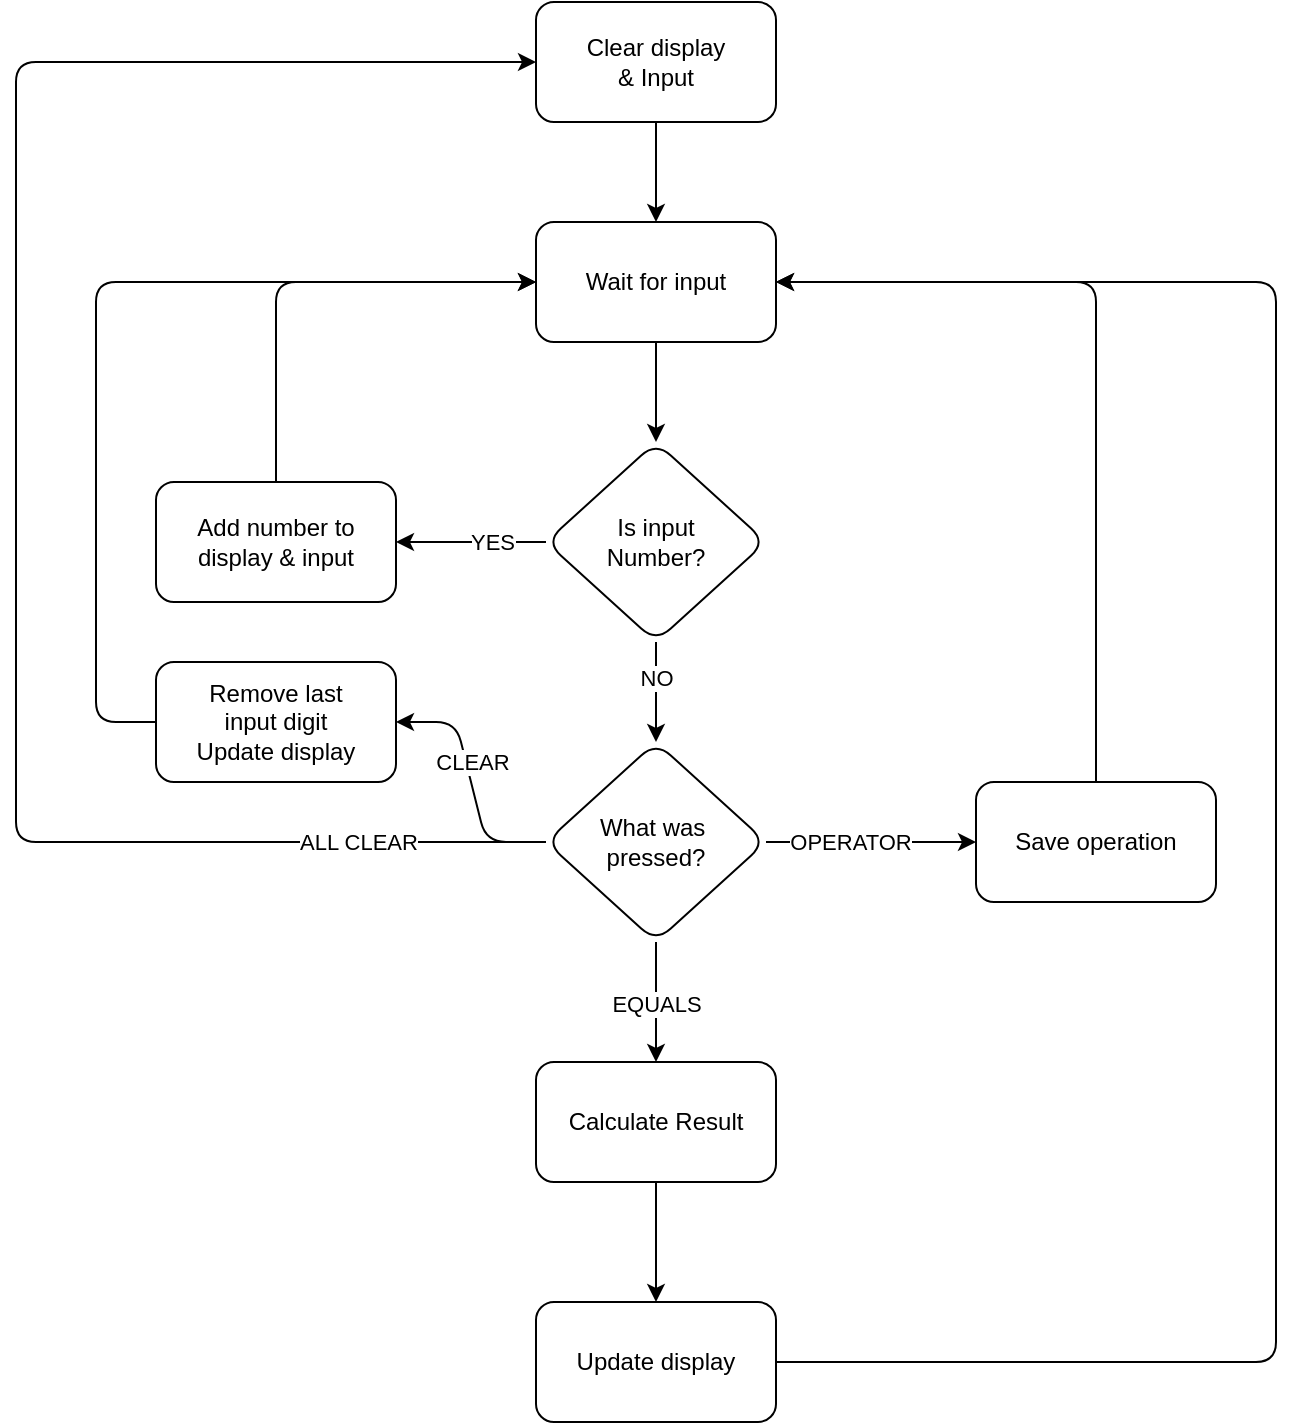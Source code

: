 <mxfile>
    <diagram id="C5RBs43oDa-KdzZeNtuy" name="Page-1">
        <mxGraphModel dx="1356" dy="737" grid="1" gridSize="10" guides="1" tooltips="1" connect="1" arrows="1" fold="1" page="1" pageScale="1" pageWidth="827" pageHeight="1169" math="0" shadow="0">
            <root>
                <mxCell id="WIyWlLk6GJQsqaUBKTNV-0"/>
                <mxCell id="WIyWlLk6GJQsqaUBKTNV-1" parent="WIyWlLk6GJQsqaUBKTNV-0"/>
                <mxCell id="0nM1q5WB_NpFbTuT0pPV-1" style="edgeStyle=orthogonalEdgeStyle;rounded=0;orthogonalLoop=1;jettySize=auto;html=1;exitX=0.5;exitY=1;exitDx=0;exitDy=0;entryX=0.5;entryY=0;entryDx=0;entryDy=0;" parent="WIyWlLk6GJQsqaUBKTNV-1" source="WIyWlLk6GJQsqaUBKTNV-3" target="0nM1q5WB_NpFbTuT0pPV-0" edge="1">
                    <mxGeometry relative="1" as="geometry"/>
                </mxCell>
                <mxCell id="WIyWlLk6GJQsqaUBKTNV-3" value="Clear display&lt;br&gt;&amp;amp; Input" style="rounded=1;whiteSpace=wrap;html=1;fontSize=12;glass=0;strokeWidth=1;shadow=0;" parent="WIyWlLk6GJQsqaUBKTNV-1" vertex="1">
                    <mxGeometry x="320" y="30" width="120" height="60" as="geometry"/>
                </mxCell>
                <mxCell id="0nM1q5WB_NpFbTuT0pPV-3" style="edgeStyle=orthogonalEdgeStyle;rounded=0;orthogonalLoop=1;jettySize=auto;html=1;exitX=0.5;exitY=1;exitDx=0;exitDy=0;entryX=0.5;entryY=0;entryDx=0;entryDy=0;" parent="WIyWlLk6GJQsqaUBKTNV-1" source="0nM1q5WB_NpFbTuT0pPV-0" target="0nM1q5WB_NpFbTuT0pPV-2" edge="1">
                    <mxGeometry relative="1" as="geometry"/>
                </mxCell>
                <mxCell id="0nM1q5WB_NpFbTuT0pPV-0" value="Wait for input" style="rounded=1;whiteSpace=wrap;html=1;" parent="WIyWlLk6GJQsqaUBKTNV-1" vertex="1">
                    <mxGeometry x="320" y="140" width="120" height="60" as="geometry"/>
                </mxCell>
                <mxCell id="4" value="" style="edgeStyle=none;html=1;" parent="WIyWlLk6GJQsqaUBKTNV-1" source="0nM1q5WB_NpFbTuT0pPV-2" target="3" edge="1">
                    <mxGeometry relative="1" as="geometry"/>
                </mxCell>
                <mxCell id="5" value="NO" style="edgeLabel;html=1;align=center;verticalAlign=middle;resizable=0;points=[];" parent="4" vertex="1" connectable="0">
                    <mxGeometry x="-0.3" relative="1" as="geometry">
                        <mxPoint as="offset"/>
                    </mxGeometry>
                </mxCell>
                <mxCell id="7" value="" style="edgeStyle=none;html=1;" parent="WIyWlLk6GJQsqaUBKTNV-1" source="0nM1q5WB_NpFbTuT0pPV-2" target="6" edge="1">
                    <mxGeometry relative="1" as="geometry"/>
                </mxCell>
                <mxCell id="13" value="YES" style="edgeLabel;html=1;align=center;verticalAlign=middle;resizable=0;points=[];" parent="7" vertex="1" connectable="0">
                    <mxGeometry x="-0.28" relative="1" as="geometry">
                        <mxPoint as="offset"/>
                    </mxGeometry>
                </mxCell>
                <mxCell id="0nM1q5WB_NpFbTuT0pPV-2" value="&lt;div&gt;Is input&lt;/div&gt;&lt;div&gt;Number?&lt;/div&gt;" style="rhombus;whiteSpace=wrap;html=1;rounded=1;" parent="WIyWlLk6GJQsqaUBKTNV-1" vertex="1">
                    <mxGeometry x="325" y="250" width="110" height="100" as="geometry"/>
                </mxCell>
                <mxCell id="15" value="" style="edgeStyle=entityRelationEdgeStyle;rounded=1;jumpStyle=none;html=1;sourcePerimeterSpacing=0;" parent="WIyWlLk6GJQsqaUBKTNV-1" source="3" target="14" edge="1">
                    <mxGeometry relative="1" as="geometry"/>
                </mxCell>
                <mxCell id="16" value="CLEAR" style="edgeLabel;html=1;align=center;verticalAlign=middle;resizable=0;points=[];" parent="15" vertex="1" connectable="0">
                    <mxGeometry x="-0.567" relative="1" as="geometry">
                        <mxPoint x="-11" y="-40" as="offset"/>
                    </mxGeometry>
                </mxCell>
                <mxCell id="18" value="" style="edgeStyle=orthogonalEdgeStyle;rounded=1;jumpStyle=none;html=1;sourcePerimeterSpacing=0;entryX=0;entryY=0.5;entryDx=0;entryDy=0;" parent="WIyWlLk6GJQsqaUBKTNV-1" source="3" target="WIyWlLk6GJQsqaUBKTNV-3" edge="1">
                    <mxGeometry relative="1" as="geometry">
                        <mxPoint x="50" y="230" as="targetPoint"/>
                        <Array as="points">
                            <mxPoint x="60" y="450"/>
                            <mxPoint x="60" y="60"/>
                        </Array>
                    </mxGeometry>
                </mxCell>
                <mxCell id="19" value="ALL CLEAR" style="edgeLabel;html=1;align=center;verticalAlign=middle;resizable=0;points=[];" parent="18" vertex="1" connectable="0">
                    <mxGeometry x="-0.627" y="-1" relative="1" as="geometry">
                        <mxPoint x="76" y="1" as="offset"/>
                    </mxGeometry>
                </mxCell>
                <mxCell id="21" value="" style="edgeStyle=none;rounded=1;jumpStyle=none;html=1;sourcePerimeterSpacing=0;" parent="WIyWlLk6GJQsqaUBKTNV-1" source="3" target="20" edge="1">
                    <mxGeometry relative="1" as="geometry"/>
                </mxCell>
                <mxCell id="22" value="OPERATOR" style="edgeLabel;html=1;align=center;verticalAlign=middle;resizable=0;points=[];" parent="21" vertex="1" connectable="0">
                    <mxGeometry x="-0.314" y="-1" relative="1" as="geometry">
                        <mxPoint x="6" y="-1" as="offset"/>
                    </mxGeometry>
                </mxCell>
                <mxCell id="27" value="" style="edgeStyle=orthogonalEdgeStyle;rounded=1;jumpStyle=none;html=1;sourcePerimeterSpacing=0;" parent="WIyWlLk6GJQsqaUBKTNV-1" source="3" target="26" edge="1">
                    <mxGeometry relative="1" as="geometry"/>
                </mxCell>
                <mxCell id="28" value="EQUALS" style="edgeLabel;html=1;align=center;verticalAlign=middle;resizable=0;points=[];" parent="27" vertex="1" connectable="0">
                    <mxGeometry x="-0.22" y="-3" relative="1" as="geometry">
                        <mxPoint x="3" y="7" as="offset"/>
                    </mxGeometry>
                </mxCell>
                <mxCell id="3" value="&lt;div&gt;What was&amp;nbsp;&lt;/div&gt;&lt;div&gt;pressed?&lt;/div&gt;" style="rhombus;whiteSpace=wrap;html=1;rounded=1;" parent="WIyWlLk6GJQsqaUBKTNV-1" vertex="1">
                    <mxGeometry x="325" y="400" width="110" height="100" as="geometry"/>
                </mxCell>
                <mxCell id="12" style="edgeStyle=none;jumpStyle=none;html=1;exitX=0.5;exitY=0;exitDx=0;exitDy=0;entryX=0;entryY=0.5;entryDx=0;entryDy=0;sourcePerimeterSpacing=0;" parent="WIyWlLk6GJQsqaUBKTNV-1" source="6" target="0nM1q5WB_NpFbTuT0pPV-0" edge="1">
                    <mxGeometry relative="1" as="geometry">
                        <Array as="points">
                            <mxPoint x="190" y="170"/>
                        </Array>
                    </mxGeometry>
                </mxCell>
                <mxCell id="6" value="Add number to display &amp;amp; input" style="whiteSpace=wrap;html=1;rounded=1;" parent="WIyWlLk6GJQsqaUBKTNV-1" vertex="1">
                    <mxGeometry x="130" y="270" width="120" height="60" as="geometry"/>
                </mxCell>
                <mxCell id="23" value="" style="edgeStyle=orthogonalEdgeStyle;rounded=1;jumpStyle=none;html=1;sourcePerimeterSpacing=0;exitX=0;exitY=0.5;exitDx=0;exitDy=0;" parent="WIyWlLk6GJQsqaUBKTNV-1" source="14" target="0nM1q5WB_NpFbTuT0pPV-0" edge="1">
                    <mxGeometry relative="1" as="geometry">
                        <Array as="points">
                            <mxPoint x="100" y="390"/>
                            <mxPoint x="100" y="170"/>
                        </Array>
                    </mxGeometry>
                </mxCell>
                <mxCell id="14" value="Remove last&lt;br&gt;input digit&lt;br&gt;Update display" style="whiteSpace=wrap;html=1;rounded=1;" parent="WIyWlLk6GJQsqaUBKTNV-1" vertex="1">
                    <mxGeometry x="130" y="360" width="120" height="60" as="geometry"/>
                </mxCell>
                <mxCell id="25" style="edgeStyle=orthogonalEdgeStyle;rounded=1;jumpStyle=none;html=1;exitX=0.5;exitY=0;exitDx=0;exitDy=0;entryX=1;entryY=0.5;entryDx=0;entryDy=0;sourcePerimeterSpacing=0;" parent="WIyWlLk6GJQsqaUBKTNV-1" source="20" target="0nM1q5WB_NpFbTuT0pPV-0" edge="1">
                    <mxGeometry relative="1" as="geometry"/>
                </mxCell>
                <mxCell id="20" value="Save operation" style="whiteSpace=wrap;html=1;rounded=1;" parent="WIyWlLk6GJQsqaUBKTNV-1" vertex="1">
                    <mxGeometry x="540" y="420" width="120" height="60" as="geometry"/>
                </mxCell>
                <mxCell id="30" value="" style="edgeStyle=orthogonalEdgeStyle;rounded=1;jumpStyle=none;html=1;sourcePerimeterSpacing=0;" parent="WIyWlLk6GJQsqaUBKTNV-1" source="26" target="29" edge="1">
                    <mxGeometry relative="1" as="geometry"/>
                </mxCell>
                <mxCell id="26" value="Calculate Result" style="whiteSpace=wrap;html=1;rounded=1;" parent="WIyWlLk6GJQsqaUBKTNV-1" vertex="1">
                    <mxGeometry x="320" y="560" width="120" height="60" as="geometry"/>
                </mxCell>
                <mxCell id="31" style="edgeStyle=orthogonalEdgeStyle;rounded=1;jumpStyle=none;html=1;exitX=1;exitY=0.5;exitDx=0;exitDy=0;entryX=1;entryY=0.5;entryDx=0;entryDy=0;sourcePerimeterSpacing=0;" parent="WIyWlLk6GJQsqaUBKTNV-1" source="29" target="0nM1q5WB_NpFbTuT0pPV-0" edge="1">
                    <mxGeometry relative="1" as="geometry">
                        <Array as="points">
                            <mxPoint x="690" y="710"/>
                            <mxPoint x="690" y="170"/>
                        </Array>
                    </mxGeometry>
                </mxCell>
                <mxCell id="29" value="Update display" style="whiteSpace=wrap;html=1;rounded=1;" parent="WIyWlLk6GJQsqaUBKTNV-1" vertex="1">
                    <mxGeometry x="320" y="680" width="120" height="60" as="geometry"/>
                </mxCell>
            </root>
        </mxGraphModel>
    </diagram>
</mxfile>